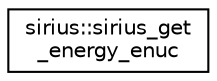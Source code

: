 digraph "Graphical Class Hierarchy"
{
 // INTERACTIVE_SVG=YES
  edge [fontname="Helvetica",fontsize="10",labelfontname="Helvetica",labelfontsize="10"];
  node [fontname="Helvetica",fontsize="10",shape=record];
  rankdir="LR";
  Node1 [label="sirius::sirius_get\l_energy_enuc",height=0.2,width=0.4,color="black", fillcolor="white", style="filled",URL="$interfacesirius_1_1sirius__get__energy__enuc.html"];
}
